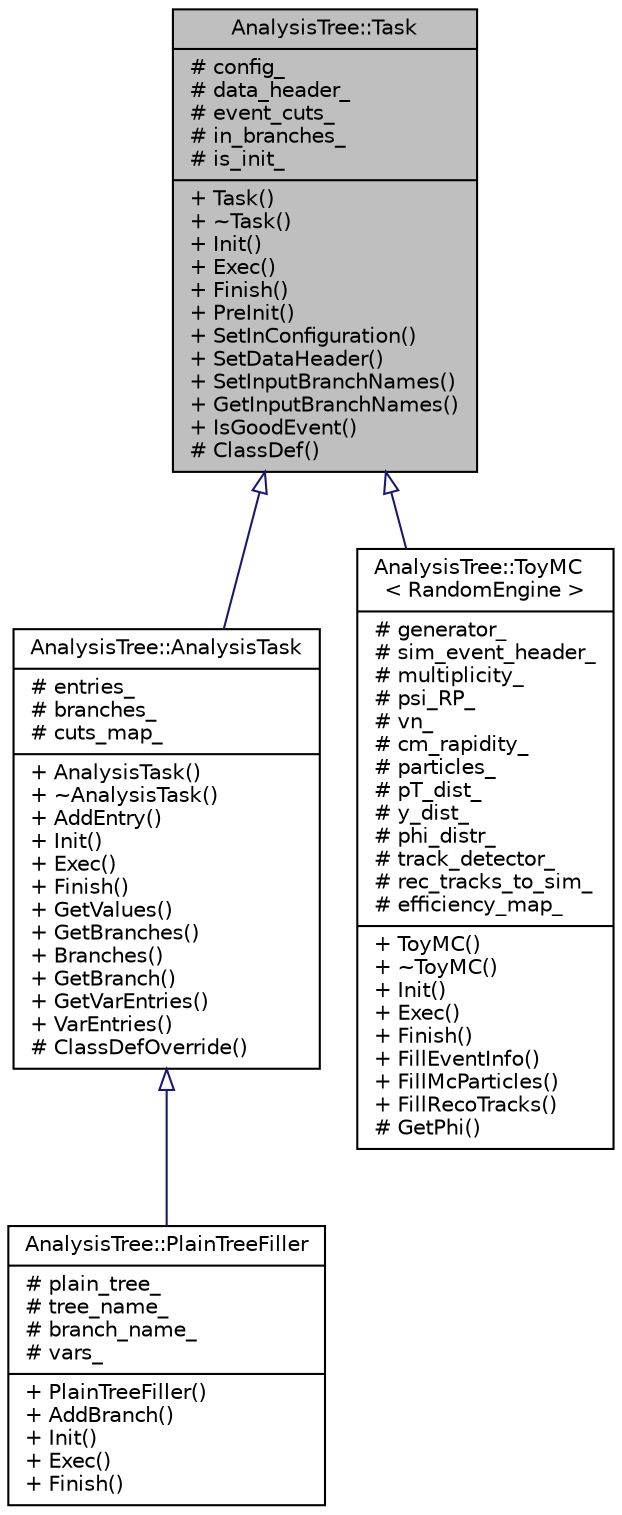 digraph "AnalysisTree::Task"
{
  edge [fontname="Helvetica",fontsize="10",labelfontname="Helvetica",labelfontsize="10"];
  node [fontname="Helvetica",fontsize="10",shape=record];
  Node1 [label="{AnalysisTree::Task\n|# config_\l# data_header_\l# event_cuts_\l# in_branches_\l# is_init_\l|+ Task()\l+ ~Task()\l+ Init()\l+ Exec()\l+ Finish()\l+ PreInit()\l+ SetInConfiguration()\l+ SetDataHeader()\l+ SetInputBranchNames()\l+ GetInputBranchNames()\l+ IsGoodEvent()\l# ClassDef()\l}",height=0.2,width=0.4,color="black", fillcolor="grey75", style="filled", fontcolor="black"];
  Node1 -> Node2 [dir="back",color="midnightblue",fontsize="10",style="solid",arrowtail="onormal",fontname="Helvetica"];
  Node2 [label="{AnalysisTree::AnalysisTask\n|# entries_\l# branches_\l# cuts_map_\l|+ AnalysisTask()\l+ ~AnalysisTask()\l+ AddEntry()\l+ Init()\l+ Exec()\l+ Finish()\l+ GetValues()\l+ GetBranches()\l+ Branches()\l+ GetBranch()\l+ GetVarEntries()\l+ VarEntries()\l# ClassDefOverride()\l}",height=0.2,width=0.4,color="black", fillcolor="white", style="filled",URL="$d0/d40/classAnalysisTree_1_1AnalysisTask.html",tooltip="AnalysisTask is a Task which keeps list of AnalysisEntry-s It evaluates Variables according to the ru..."];
  Node2 -> Node3 [dir="back",color="midnightblue",fontsize="10",style="solid",arrowtail="onormal",fontname="Helvetica"];
  Node3 [label="{AnalysisTree::PlainTreeFiller\n|# plain_tree_\l# tree_name_\l# branch_name_\l# vars_\l|+ PlainTreeFiller()\l+ AddBranch()\l+ Init()\l+ Exec()\l+ Finish()\l}",height=0.2,width=0.4,color="black", fillcolor="white", style="filled",URL="$d0/d41/classAnalysisTree_1_1PlainTreeFiller.html"];
  Node1 -> Node4 [dir="back",color="midnightblue",fontsize="10",style="solid",arrowtail="onormal",fontname="Helvetica"];
  Node4 [label="{AnalysisTree::ToyMC\l\< RandomEngine \>\n|# generator_\l# sim_event_header_\l# multiplicity_\l# psi_RP_\l# vn_\l# cm_rapidity_\l# particles_\l# pT_dist_\l# y_dist_\l# phi_distr_\l# track_detector_\l# rec_tracks_to_sim_\l# efficiency_map_\l|+ ToyMC()\l+ ~ToyMC()\l+ Init()\l+ Exec()\l+ Finish()\l+ FillEventInfo()\l+ FillMcParticles()\l+ FillRecoTracks()\l# GetPhi()\l}",height=0.2,width=0.4,color="black", fillcolor="white", style="filled",URL="$d1/df3/classAnalysisTree_1_1ToyMC.html"];
}
